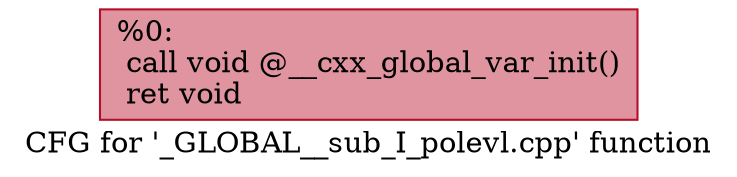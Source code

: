 digraph "CFG for '_GLOBAL__sub_I_polevl.cpp' function" {
	label="CFG for '_GLOBAL__sub_I_polevl.cpp' function";

	Node0x1933e9114d0 [shape=record,color="#b70d28ff", style=filled, fillcolor="#b70d2870",label="{%0:\l  call void @__cxx_global_var_init()\l  ret void\l}"];
}
